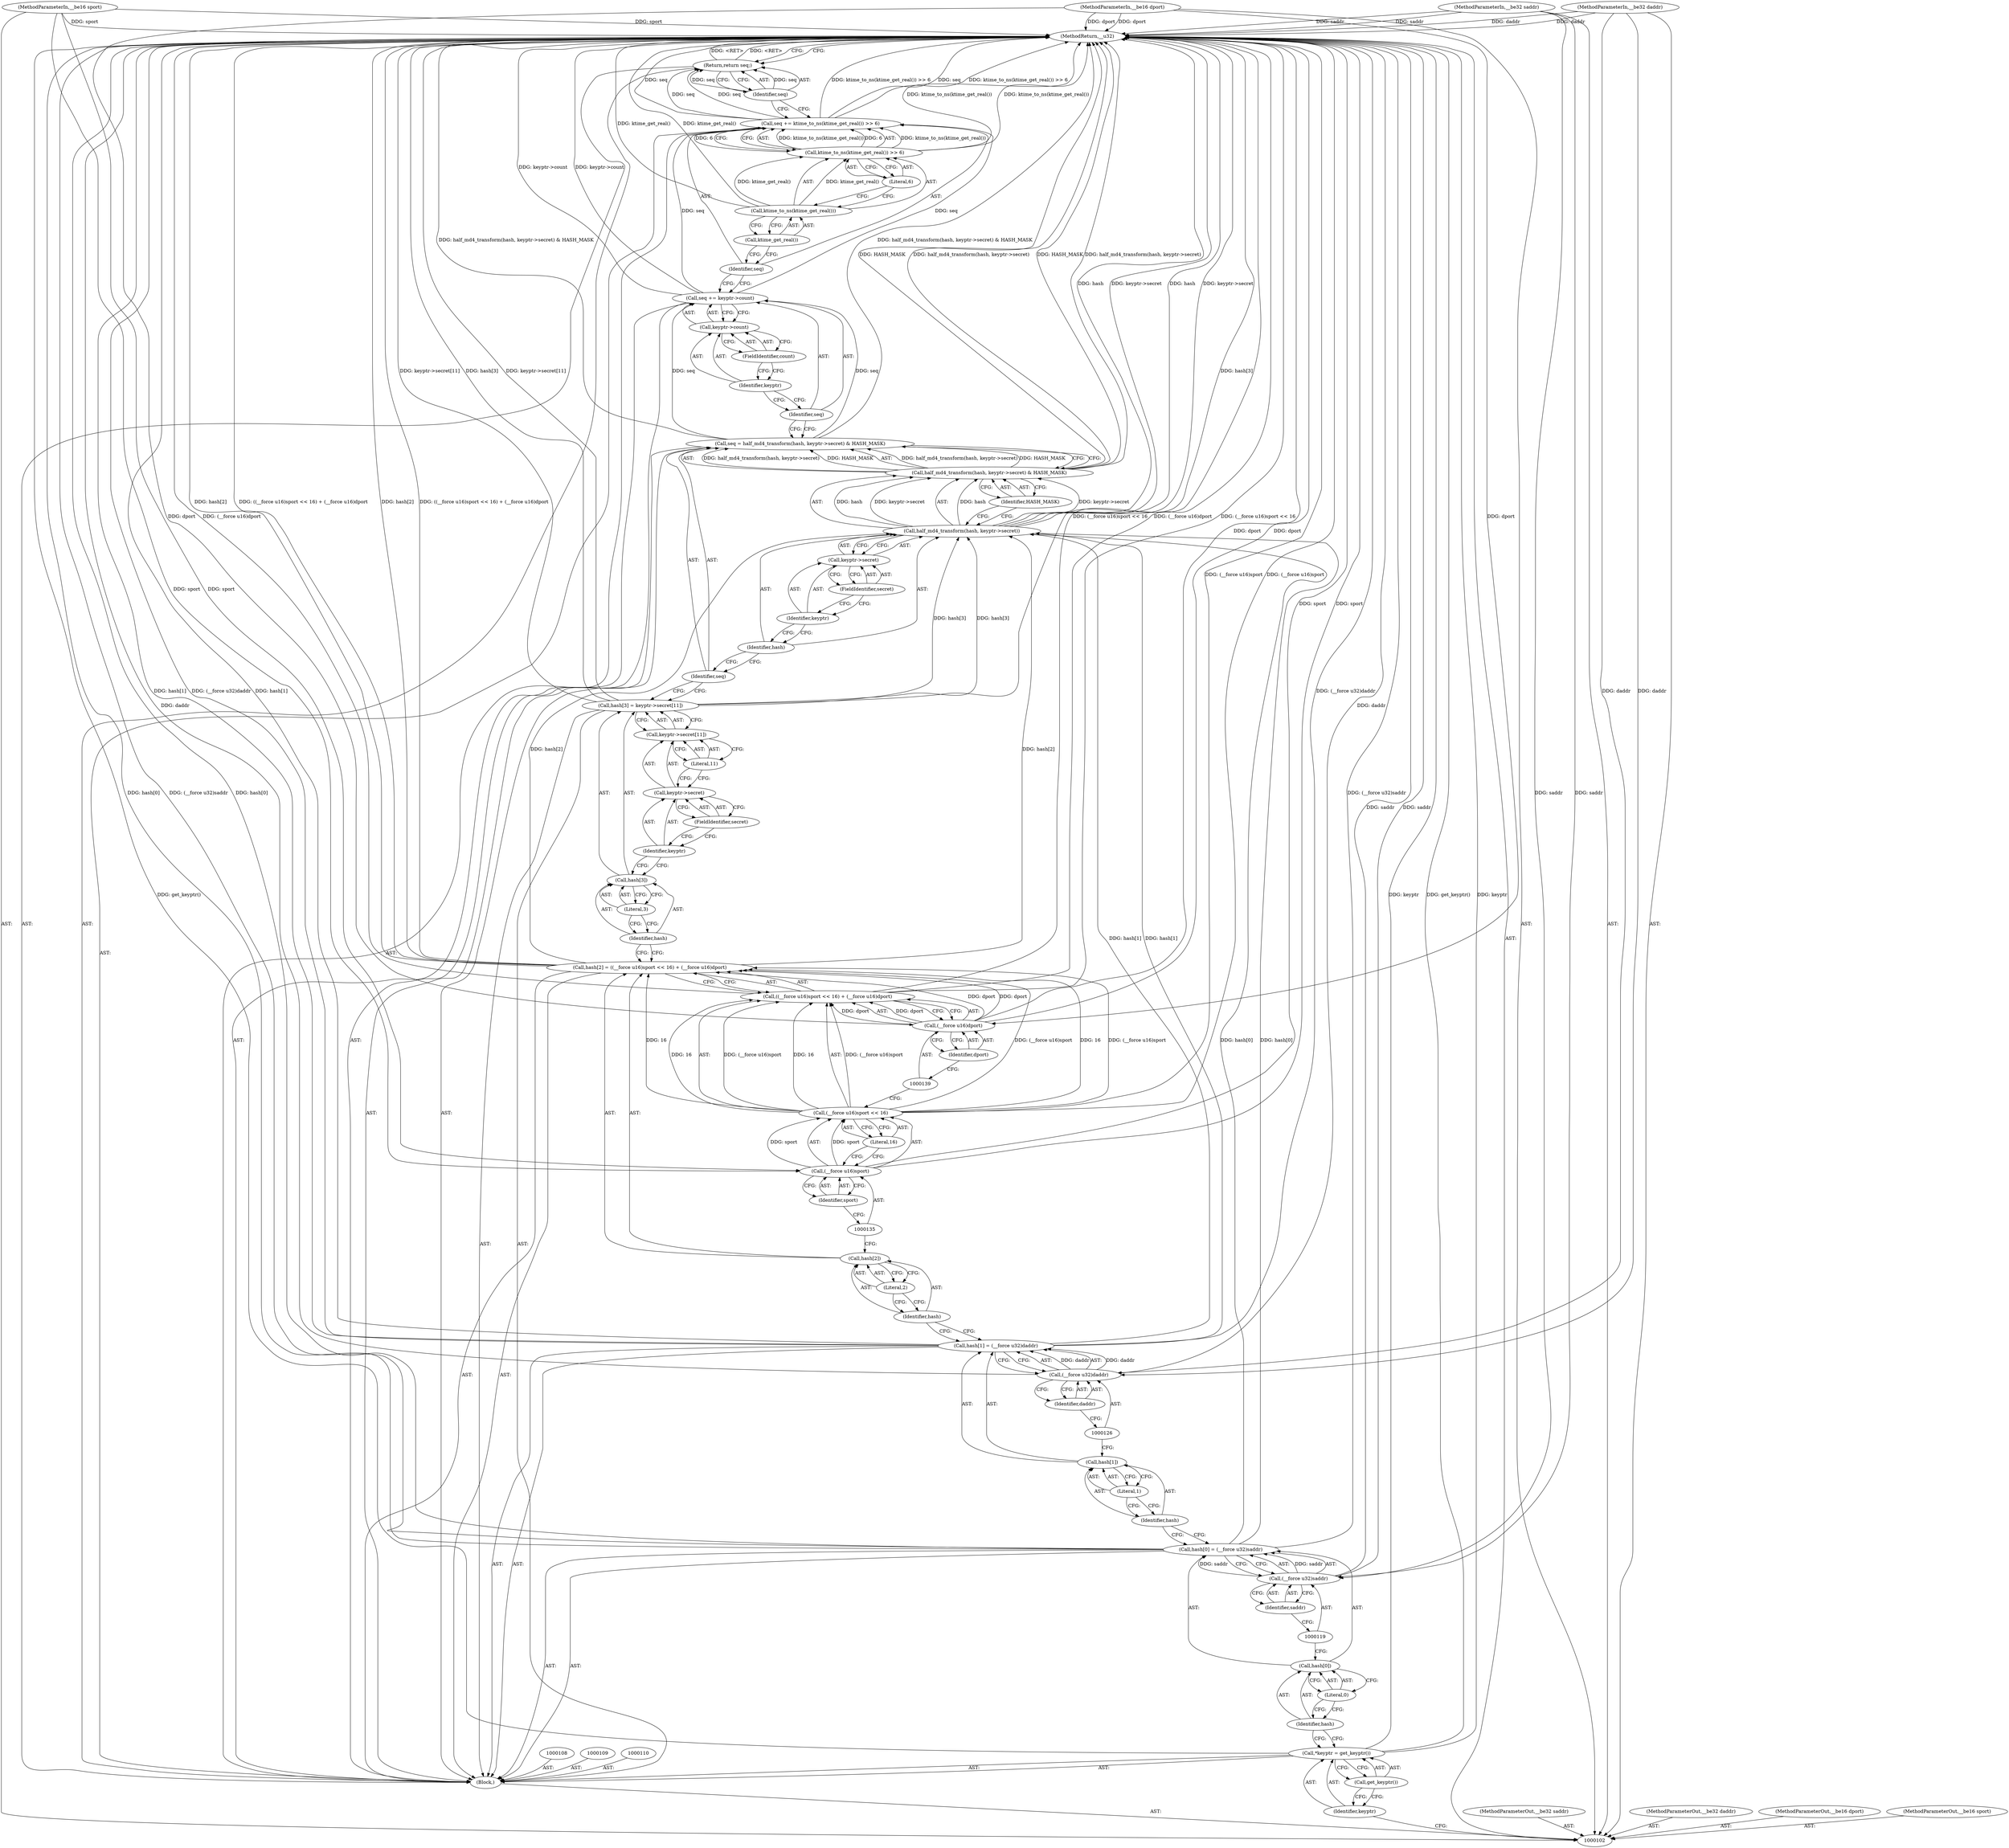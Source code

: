 digraph "1_linux_6e5714eaf77d79ae1c8b47e3e040ff5411b717ec_7" {
"1000172" [label="(MethodReturn,__u32)"];
"1000103" [label="(MethodParameterIn,__be32 saddr)"];
"1000242" [label="(MethodParameterOut,__be32 saddr)"];
"1000104" [label="(MethodParameterIn,__be32 daddr)"];
"1000243" [label="(MethodParameterOut,__be32 daddr)"];
"1000114" [label="(Call,hash[0] = (__force u32)saddr)"];
"1000115" [label="(Call,hash[0])"];
"1000116" [label="(Identifier,hash)"];
"1000118" [label="(Call,(__force u32)saddr)"];
"1000120" [label="(Identifier,saddr)"];
"1000117" [label="(Literal,0)"];
"1000121" [label="(Call,hash[1] = (__force u32)daddr)"];
"1000122" [label="(Call,hash[1])"];
"1000123" [label="(Identifier,hash)"];
"1000125" [label="(Call,(__force u32)daddr)"];
"1000127" [label="(Identifier,daddr)"];
"1000124" [label="(Literal,1)"];
"1000128" [label="(Call,hash[2] = ((__force u16)sport << 16) + (__force u16)dport)"];
"1000129" [label="(Call,hash[2])"];
"1000130" [label="(Identifier,hash)"];
"1000132" [label="(Call,((__force u16)sport << 16) + (__force u16)dport)"];
"1000133" [label="(Call,(__force u16)sport << 16)"];
"1000134" [label="(Call,(__force u16)sport)"];
"1000136" [label="(Identifier,sport)"];
"1000137" [label="(Literal,16)"];
"1000138" [label="(Call,(__force u16)dport)"];
"1000140" [label="(Identifier,dport)"];
"1000131" [label="(Literal,2)"];
"1000141" [label="(Call,hash[3] = keyptr->secret[11])"];
"1000142" [label="(Call,hash[3])"];
"1000143" [label="(Identifier,hash)"];
"1000145" [label="(Call,keyptr->secret[11])"];
"1000146" [label="(Call,keyptr->secret)"];
"1000147" [label="(Identifier,keyptr)"];
"1000148" [label="(FieldIdentifier,secret)"];
"1000149" [label="(Literal,11)"];
"1000144" [label="(Literal,3)"];
"1000150" [label="(Call,seq = half_md4_transform(hash, keyptr->secret) & HASH_MASK)"];
"1000151" [label="(Identifier,seq)"];
"1000154" [label="(Identifier,hash)"];
"1000155" [label="(Call,keyptr->secret)"];
"1000156" [label="(Identifier,keyptr)"];
"1000157" [label="(FieldIdentifier,secret)"];
"1000158" [label="(Identifier,HASH_MASK)"];
"1000152" [label="(Call,half_md4_transform(hash, keyptr->secret) & HASH_MASK)"];
"1000153" [label="(Call,half_md4_transform(hash, keyptr->secret))"];
"1000159" [label="(Call,seq += keyptr->count)"];
"1000160" [label="(Identifier,seq)"];
"1000163" [label="(FieldIdentifier,count)"];
"1000161" [label="(Call,keyptr->count)"];
"1000162" [label="(Identifier,keyptr)"];
"1000106" [label="(MethodParameterIn,__be16 dport)"];
"1000245" [label="(MethodParameterOut,__be16 dport)"];
"1000105" [label="(MethodParameterIn,__be16 sport)"];
"1000244" [label="(MethodParameterOut,__be16 sport)"];
"1000164" [label="(Call,seq += ktime_to_ns(ktime_get_real()) >> 6)"];
"1000165" [label="(Identifier,seq)"];
"1000168" [label="(Call,ktime_get_real())"];
"1000169" [label="(Literal,6)"];
"1000166" [label="(Call,ktime_to_ns(ktime_get_real()) >> 6)"];
"1000167" [label="(Call,ktime_to_ns(ktime_get_real()))"];
"1000107" [label="(Block,)"];
"1000170" [label="(Return,return seq;)"];
"1000171" [label="(Identifier,seq)"];
"1000111" [label="(Call,*keyptr = get_keyptr())"];
"1000112" [label="(Identifier,keyptr)"];
"1000113" [label="(Call,get_keyptr())"];
"1000172" -> "1000102"  [label="AST: "];
"1000172" -> "1000170"  [label="CFG: "];
"1000170" -> "1000172"  [label="DDG: <RET>"];
"1000141" -> "1000172"  [label="DDG: hash[3]"];
"1000141" -> "1000172"  [label="DDG: keyptr->secret[11]"];
"1000121" -> "1000172"  [label="DDG: (__force u32)daddr"];
"1000121" -> "1000172"  [label="DDG: hash[1]"];
"1000104" -> "1000172"  [label="DDG: daddr"];
"1000105" -> "1000172"  [label="DDG: sport"];
"1000114" -> "1000172"  [label="DDG: (__force u32)saddr"];
"1000114" -> "1000172"  [label="DDG: hash[0]"];
"1000153" -> "1000172"  [label="DDG: hash"];
"1000153" -> "1000172"  [label="DDG: keyptr->secret"];
"1000106" -> "1000172"  [label="DDG: dport"];
"1000164" -> "1000172"  [label="DDG: seq"];
"1000164" -> "1000172"  [label="DDG: ktime_to_ns(ktime_get_real()) >> 6"];
"1000167" -> "1000172"  [label="DDG: ktime_get_real()"];
"1000128" -> "1000172"  [label="DDG: ((__force u16)sport << 16) + (__force u16)dport"];
"1000128" -> "1000172"  [label="DDG: hash[2]"];
"1000138" -> "1000172"  [label="DDG: dport"];
"1000150" -> "1000172"  [label="DDG: half_md4_transform(hash, keyptr->secret) & HASH_MASK"];
"1000166" -> "1000172"  [label="DDG: ktime_to_ns(ktime_get_real())"];
"1000133" -> "1000172"  [label="DDG: (__force u16)sport"];
"1000152" -> "1000172"  [label="DDG: HASH_MASK"];
"1000152" -> "1000172"  [label="DDG: half_md4_transform(hash, keyptr->secret)"];
"1000103" -> "1000172"  [label="DDG: saddr"];
"1000125" -> "1000172"  [label="DDG: daddr"];
"1000132" -> "1000172"  [label="DDG: (__force u16)sport << 16"];
"1000132" -> "1000172"  [label="DDG: (__force u16)dport"];
"1000111" -> "1000172"  [label="DDG: keyptr"];
"1000111" -> "1000172"  [label="DDG: get_keyptr()"];
"1000118" -> "1000172"  [label="DDG: saddr"];
"1000134" -> "1000172"  [label="DDG: sport"];
"1000159" -> "1000172"  [label="DDG: keyptr->count"];
"1000103" -> "1000102"  [label="AST: "];
"1000103" -> "1000172"  [label="DDG: saddr"];
"1000103" -> "1000118"  [label="DDG: saddr"];
"1000242" -> "1000102"  [label="AST: "];
"1000104" -> "1000102"  [label="AST: "];
"1000104" -> "1000172"  [label="DDG: daddr"];
"1000104" -> "1000125"  [label="DDG: daddr"];
"1000243" -> "1000102"  [label="AST: "];
"1000114" -> "1000107"  [label="AST: "];
"1000114" -> "1000118"  [label="CFG: "];
"1000115" -> "1000114"  [label="AST: "];
"1000118" -> "1000114"  [label="AST: "];
"1000123" -> "1000114"  [label="CFG: "];
"1000114" -> "1000172"  [label="DDG: (__force u32)saddr"];
"1000114" -> "1000172"  [label="DDG: hash[0]"];
"1000118" -> "1000114"  [label="DDG: saddr"];
"1000114" -> "1000153"  [label="DDG: hash[0]"];
"1000115" -> "1000114"  [label="AST: "];
"1000115" -> "1000117"  [label="CFG: "];
"1000116" -> "1000115"  [label="AST: "];
"1000117" -> "1000115"  [label="AST: "];
"1000119" -> "1000115"  [label="CFG: "];
"1000116" -> "1000115"  [label="AST: "];
"1000116" -> "1000111"  [label="CFG: "];
"1000117" -> "1000116"  [label="CFG: "];
"1000118" -> "1000114"  [label="AST: "];
"1000118" -> "1000120"  [label="CFG: "];
"1000119" -> "1000118"  [label="AST: "];
"1000120" -> "1000118"  [label="AST: "];
"1000114" -> "1000118"  [label="CFG: "];
"1000118" -> "1000172"  [label="DDG: saddr"];
"1000118" -> "1000114"  [label="DDG: saddr"];
"1000103" -> "1000118"  [label="DDG: saddr"];
"1000120" -> "1000118"  [label="AST: "];
"1000120" -> "1000119"  [label="CFG: "];
"1000118" -> "1000120"  [label="CFG: "];
"1000117" -> "1000115"  [label="AST: "];
"1000117" -> "1000116"  [label="CFG: "];
"1000115" -> "1000117"  [label="CFG: "];
"1000121" -> "1000107"  [label="AST: "];
"1000121" -> "1000125"  [label="CFG: "];
"1000122" -> "1000121"  [label="AST: "];
"1000125" -> "1000121"  [label="AST: "];
"1000130" -> "1000121"  [label="CFG: "];
"1000121" -> "1000172"  [label="DDG: (__force u32)daddr"];
"1000121" -> "1000172"  [label="DDG: hash[1]"];
"1000125" -> "1000121"  [label="DDG: daddr"];
"1000121" -> "1000153"  [label="DDG: hash[1]"];
"1000122" -> "1000121"  [label="AST: "];
"1000122" -> "1000124"  [label="CFG: "];
"1000123" -> "1000122"  [label="AST: "];
"1000124" -> "1000122"  [label="AST: "];
"1000126" -> "1000122"  [label="CFG: "];
"1000123" -> "1000122"  [label="AST: "];
"1000123" -> "1000114"  [label="CFG: "];
"1000124" -> "1000123"  [label="CFG: "];
"1000125" -> "1000121"  [label="AST: "];
"1000125" -> "1000127"  [label="CFG: "];
"1000126" -> "1000125"  [label="AST: "];
"1000127" -> "1000125"  [label="AST: "];
"1000121" -> "1000125"  [label="CFG: "];
"1000125" -> "1000172"  [label="DDG: daddr"];
"1000125" -> "1000121"  [label="DDG: daddr"];
"1000104" -> "1000125"  [label="DDG: daddr"];
"1000127" -> "1000125"  [label="AST: "];
"1000127" -> "1000126"  [label="CFG: "];
"1000125" -> "1000127"  [label="CFG: "];
"1000124" -> "1000122"  [label="AST: "];
"1000124" -> "1000123"  [label="CFG: "];
"1000122" -> "1000124"  [label="CFG: "];
"1000128" -> "1000107"  [label="AST: "];
"1000128" -> "1000132"  [label="CFG: "];
"1000129" -> "1000128"  [label="AST: "];
"1000132" -> "1000128"  [label="AST: "];
"1000143" -> "1000128"  [label="CFG: "];
"1000128" -> "1000172"  [label="DDG: ((__force u16)sport << 16) + (__force u16)dport"];
"1000128" -> "1000172"  [label="DDG: hash[2]"];
"1000133" -> "1000128"  [label="DDG: (__force u16)sport"];
"1000133" -> "1000128"  [label="DDG: 16"];
"1000138" -> "1000128"  [label="DDG: dport"];
"1000128" -> "1000153"  [label="DDG: hash[2]"];
"1000129" -> "1000128"  [label="AST: "];
"1000129" -> "1000131"  [label="CFG: "];
"1000130" -> "1000129"  [label="AST: "];
"1000131" -> "1000129"  [label="AST: "];
"1000135" -> "1000129"  [label="CFG: "];
"1000130" -> "1000129"  [label="AST: "];
"1000130" -> "1000121"  [label="CFG: "];
"1000131" -> "1000130"  [label="CFG: "];
"1000132" -> "1000128"  [label="AST: "];
"1000132" -> "1000138"  [label="CFG: "];
"1000133" -> "1000132"  [label="AST: "];
"1000138" -> "1000132"  [label="AST: "];
"1000128" -> "1000132"  [label="CFG: "];
"1000132" -> "1000172"  [label="DDG: (__force u16)sport << 16"];
"1000132" -> "1000172"  [label="DDG: (__force u16)dport"];
"1000133" -> "1000132"  [label="DDG: (__force u16)sport"];
"1000133" -> "1000132"  [label="DDG: 16"];
"1000138" -> "1000132"  [label="DDG: dport"];
"1000133" -> "1000132"  [label="AST: "];
"1000133" -> "1000137"  [label="CFG: "];
"1000134" -> "1000133"  [label="AST: "];
"1000137" -> "1000133"  [label="AST: "];
"1000139" -> "1000133"  [label="CFG: "];
"1000133" -> "1000172"  [label="DDG: (__force u16)sport"];
"1000133" -> "1000128"  [label="DDG: (__force u16)sport"];
"1000133" -> "1000128"  [label="DDG: 16"];
"1000133" -> "1000132"  [label="DDG: (__force u16)sport"];
"1000133" -> "1000132"  [label="DDG: 16"];
"1000134" -> "1000133"  [label="DDG: sport"];
"1000134" -> "1000133"  [label="AST: "];
"1000134" -> "1000136"  [label="CFG: "];
"1000135" -> "1000134"  [label="AST: "];
"1000136" -> "1000134"  [label="AST: "];
"1000137" -> "1000134"  [label="CFG: "];
"1000134" -> "1000172"  [label="DDG: sport"];
"1000134" -> "1000133"  [label="DDG: sport"];
"1000105" -> "1000134"  [label="DDG: sport"];
"1000136" -> "1000134"  [label="AST: "];
"1000136" -> "1000135"  [label="CFG: "];
"1000134" -> "1000136"  [label="CFG: "];
"1000137" -> "1000133"  [label="AST: "];
"1000137" -> "1000134"  [label="CFG: "];
"1000133" -> "1000137"  [label="CFG: "];
"1000138" -> "1000132"  [label="AST: "];
"1000138" -> "1000140"  [label="CFG: "];
"1000139" -> "1000138"  [label="AST: "];
"1000140" -> "1000138"  [label="AST: "];
"1000132" -> "1000138"  [label="CFG: "];
"1000138" -> "1000172"  [label="DDG: dport"];
"1000138" -> "1000128"  [label="DDG: dport"];
"1000138" -> "1000132"  [label="DDG: dport"];
"1000106" -> "1000138"  [label="DDG: dport"];
"1000140" -> "1000138"  [label="AST: "];
"1000140" -> "1000139"  [label="CFG: "];
"1000138" -> "1000140"  [label="CFG: "];
"1000131" -> "1000129"  [label="AST: "];
"1000131" -> "1000130"  [label="CFG: "];
"1000129" -> "1000131"  [label="CFG: "];
"1000141" -> "1000107"  [label="AST: "];
"1000141" -> "1000145"  [label="CFG: "];
"1000142" -> "1000141"  [label="AST: "];
"1000145" -> "1000141"  [label="AST: "];
"1000151" -> "1000141"  [label="CFG: "];
"1000141" -> "1000172"  [label="DDG: hash[3]"];
"1000141" -> "1000172"  [label="DDG: keyptr->secret[11]"];
"1000141" -> "1000153"  [label="DDG: hash[3]"];
"1000142" -> "1000141"  [label="AST: "];
"1000142" -> "1000144"  [label="CFG: "];
"1000143" -> "1000142"  [label="AST: "];
"1000144" -> "1000142"  [label="AST: "];
"1000147" -> "1000142"  [label="CFG: "];
"1000143" -> "1000142"  [label="AST: "];
"1000143" -> "1000128"  [label="CFG: "];
"1000144" -> "1000143"  [label="CFG: "];
"1000145" -> "1000141"  [label="AST: "];
"1000145" -> "1000149"  [label="CFG: "];
"1000146" -> "1000145"  [label="AST: "];
"1000149" -> "1000145"  [label="AST: "];
"1000141" -> "1000145"  [label="CFG: "];
"1000146" -> "1000145"  [label="AST: "];
"1000146" -> "1000148"  [label="CFG: "];
"1000147" -> "1000146"  [label="AST: "];
"1000148" -> "1000146"  [label="AST: "];
"1000149" -> "1000146"  [label="CFG: "];
"1000147" -> "1000146"  [label="AST: "];
"1000147" -> "1000142"  [label="CFG: "];
"1000148" -> "1000147"  [label="CFG: "];
"1000148" -> "1000146"  [label="AST: "];
"1000148" -> "1000147"  [label="CFG: "];
"1000146" -> "1000148"  [label="CFG: "];
"1000149" -> "1000145"  [label="AST: "];
"1000149" -> "1000146"  [label="CFG: "];
"1000145" -> "1000149"  [label="CFG: "];
"1000144" -> "1000142"  [label="AST: "];
"1000144" -> "1000143"  [label="CFG: "];
"1000142" -> "1000144"  [label="CFG: "];
"1000150" -> "1000107"  [label="AST: "];
"1000150" -> "1000152"  [label="CFG: "];
"1000151" -> "1000150"  [label="AST: "];
"1000152" -> "1000150"  [label="AST: "];
"1000160" -> "1000150"  [label="CFG: "];
"1000150" -> "1000172"  [label="DDG: half_md4_transform(hash, keyptr->secret) & HASH_MASK"];
"1000152" -> "1000150"  [label="DDG: half_md4_transform(hash, keyptr->secret)"];
"1000152" -> "1000150"  [label="DDG: HASH_MASK"];
"1000150" -> "1000159"  [label="DDG: seq"];
"1000151" -> "1000150"  [label="AST: "];
"1000151" -> "1000141"  [label="CFG: "];
"1000154" -> "1000151"  [label="CFG: "];
"1000154" -> "1000153"  [label="AST: "];
"1000154" -> "1000151"  [label="CFG: "];
"1000156" -> "1000154"  [label="CFG: "];
"1000155" -> "1000153"  [label="AST: "];
"1000155" -> "1000157"  [label="CFG: "];
"1000156" -> "1000155"  [label="AST: "];
"1000157" -> "1000155"  [label="AST: "];
"1000153" -> "1000155"  [label="CFG: "];
"1000156" -> "1000155"  [label="AST: "];
"1000156" -> "1000154"  [label="CFG: "];
"1000157" -> "1000156"  [label="CFG: "];
"1000157" -> "1000155"  [label="AST: "];
"1000157" -> "1000156"  [label="CFG: "];
"1000155" -> "1000157"  [label="CFG: "];
"1000158" -> "1000152"  [label="AST: "];
"1000158" -> "1000153"  [label="CFG: "];
"1000152" -> "1000158"  [label="CFG: "];
"1000152" -> "1000150"  [label="AST: "];
"1000152" -> "1000158"  [label="CFG: "];
"1000153" -> "1000152"  [label="AST: "];
"1000158" -> "1000152"  [label="AST: "];
"1000150" -> "1000152"  [label="CFG: "];
"1000152" -> "1000172"  [label="DDG: HASH_MASK"];
"1000152" -> "1000172"  [label="DDG: half_md4_transform(hash, keyptr->secret)"];
"1000152" -> "1000150"  [label="DDG: half_md4_transform(hash, keyptr->secret)"];
"1000152" -> "1000150"  [label="DDG: HASH_MASK"];
"1000153" -> "1000152"  [label="DDG: hash"];
"1000153" -> "1000152"  [label="DDG: keyptr->secret"];
"1000153" -> "1000152"  [label="AST: "];
"1000153" -> "1000155"  [label="CFG: "];
"1000154" -> "1000153"  [label="AST: "];
"1000155" -> "1000153"  [label="AST: "];
"1000158" -> "1000153"  [label="CFG: "];
"1000153" -> "1000172"  [label="DDG: hash"];
"1000153" -> "1000172"  [label="DDG: keyptr->secret"];
"1000153" -> "1000152"  [label="DDG: hash"];
"1000153" -> "1000152"  [label="DDG: keyptr->secret"];
"1000141" -> "1000153"  [label="DDG: hash[3]"];
"1000128" -> "1000153"  [label="DDG: hash[2]"];
"1000114" -> "1000153"  [label="DDG: hash[0]"];
"1000121" -> "1000153"  [label="DDG: hash[1]"];
"1000159" -> "1000107"  [label="AST: "];
"1000159" -> "1000161"  [label="CFG: "];
"1000160" -> "1000159"  [label="AST: "];
"1000161" -> "1000159"  [label="AST: "];
"1000165" -> "1000159"  [label="CFG: "];
"1000159" -> "1000172"  [label="DDG: keyptr->count"];
"1000150" -> "1000159"  [label="DDG: seq"];
"1000159" -> "1000164"  [label="DDG: seq"];
"1000160" -> "1000159"  [label="AST: "];
"1000160" -> "1000150"  [label="CFG: "];
"1000162" -> "1000160"  [label="CFG: "];
"1000163" -> "1000161"  [label="AST: "];
"1000163" -> "1000162"  [label="CFG: "];
"1000161" -> "1000163"  [label="CFG: "];
"1000161" -> "1000159"  [label="AST: "];
"1000161" -> "1000163"  [label="CFG: "];
"1000162" -> "1000161"  [label="AST: "];
"1000163" -> "1000161"  [label="AST: "];
"1000159" -> "1000161"  [label="CFG: "];
"1000162" -> "1000161"  [label="AST: "];
"1000162" -> "1000160"  [label="CFG: "];
"1000163" -> "1000162"  [label="CFG: "];
"1000106" -> "1000102"  [label="AST: "];
"1000106" -> "1000172"  [label="DDG: dport"];
"1000106" -> "1000138"  [label="DDG: dport"];
"1000245" -> "1000102"  [label="AST: "];
"1000105" -> "1000102"  [label="AST: "];
"1000105" -> "1000172"  [label="DDG: sport"];
"1000105" -> "1000134"  [label="DDG: sport"];
"1000244" -> "1000102"  [label="AST: "];
"1000164" -> "1000107"  [label="AST: "];
"1000164" -> "1000166"  [label="CFG: "];
"1000165" -> "1000164"  [label="AST: "];
"1000166" -> "1000164"  [label="AST: "];
"1000171" -> "1000164"  [label="CFG: "];
"1000164" -> "1000172"  [label="DDG: seq"];
"1000164" -> "1000172"  [label="DDG: ktime_to_ns(ktime_get_real()) >> 6"];
"1000166" -> "1000164"  [label="DDG: ktime_to_ns(ktime_get_real())"];
"1000166" -> "1000164"  [label="DDG: 6"];
"1000159" -> "1000164"  [label="DDG: seq"];
"1000164" -> "1000170"  [label="DDG: seq"];
"1000165" -> "1000164"  [label="AST: "];
"1000165" -> "1000159"  [label="CFG: "];
"1000168" -> "1000165"  [label="CFG: "];
"1000168" -> "1000167"  [label="AST: "];
"1000168" -> "1000165"  [label="CFG: "];
"1000167" -> "1000168"  [label="CFG: "];
"1000169" -> "1000166"  [label="AST: "];
"1000169" -> "1000167"  [label="CFG: "];
"1000166" -> "1000169"  [label="CFG: "];
"1000166" -> "1000164"  [label="AST: "];
"1000166" -> "1000169"  [label="CFG: "];
"1000167" -> "1000166"  [label="AST: "];
"1000169" -> "1000166"  [label="AST: "];
"1000164" -> "1000166"  [label="CFG: "];
"1000166" -> "1000172"  [label="DDG: ktime_to_ns(ktime_get_real())"];
"1000166" -> "1000164"  [label="DDG: ktime_to_ns(ktime_get_real())"];
"1000166" -> "1000164"  [label="DDG: 6"];
"1000167" -> "1000166"  [label="DDG: ktime_get_real()"];
"1000167" -> "1000166"  [label="AST: "];
"1000167" -> "1000168"  [label="CFG: "];
"1000168" -> "1000167"  [label="AST: "];
"1000169" -> "1000167"  [label="CFG: "];
"1000167" -> "1000172"  [label="DDG: ktime_get_real()"];
"1000167" -> "1000166"  [label="DDG: ktime_get_real()"];
"1000107" -> "1000102"  [label="AST: "];
"1000108" -> "1000107"  [label="AST: "];
"1000109" -> "1000107"  [label="AST: "];
"1000110" -> "1000107"  [label="AST: "];
"1000111" -> "1000107"  [label="AST: "];
"1000114" -> "1000107"  [label="AST: "];
"1000121" -> "1000107"  [label="AST: "];
"1000128" -> "1000107"  [label="AST: "];
"1000141" -> "1000107"  [label="AST: "];
"1000150" -> "1000107"  [label="AST: "];
"1000159" -> "1000107"  [label="AST: "];
"1000164" -> "1000107"  [label="AST: "];
"1000170" -> "1000107"  [label="AST: "];
"1000170" -> "1000107"  [label="AST: "];
"1000170" -> "1000171"  [label="CFG: "];
"1000171" -> "1000170"  [label="AST: "];
"1000172" -> "1000170"  [label="CFG: "];
"1000170" -> "1000172"  [label="DDG: <RET>"];
"1000171" -> "1000170"  [label="DDG: seq"];
"1000164" -> "1000170"  [label="DDG: seq"];
"1000171" -> "1000170"  [label="AST: "];
"1000171" -> "1000164"  [label="CFG: "];
"1000170" -> "1000171"  [label="CFG: "];
"1000171" -> "1000170"  [label="DDG: seq"];
"1000111" -> "1000107"  [label="AST: "];
"1000111" -> "1000113"  [label="CFG: "];
"1000112" -> "1000111"  [label="AST: "];
"1000113" -> "1000111"  [label="AST: "];
"1000116" -> "1000111"  [label="CFG: "];
"1000111" -> "1000172"  [label="DDG: keyptr"];
"1000111" -> "1000172"  [label="DDG: get_keyptr()"];
"1000112" -> "1000111"  [label="AST: "];
"1000112" -> "1000102"  [label="CFG: "];
"1000113" -> "1000112"  [label="CFG: "];
"1000113" -> "1000111"  [label="AST: "];
"1000113" -> "1000112"  [label="CFG: "];
"1000111" -> "1000113"  [label="CFG: "];
}
